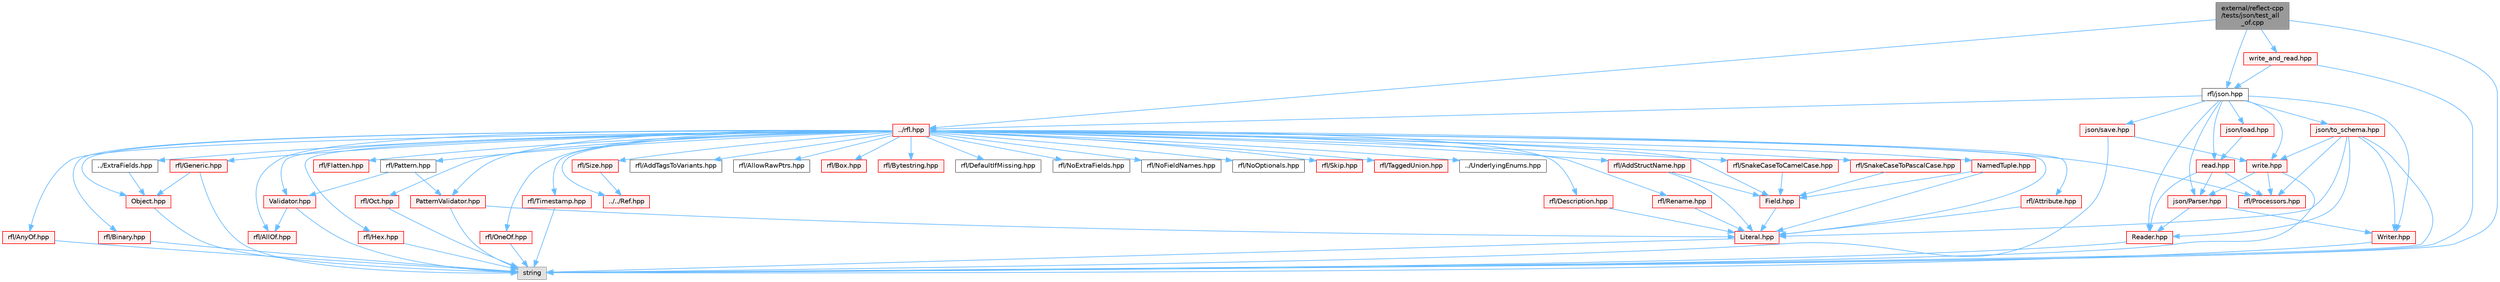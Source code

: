 digraph "external/reflect-cpp/tests/json/test_all_of.cpp"
{
 // LATEX_PDF_SIZE
  bgcolor="transparent";
  edge [fontname=Helvetica,fontsize=10,labelfontname=Helvetica,labelfontsize=10];
  node [fontname=Helvetica,fontsize=10,shape=box,height=0.2,width=0.4];
  Node1 [id="Node000001",label="external/reflect-cpp\l/tests/json/test_all\l_of.cpp",height=0.2,width=0.4,color="gray40", fillcolor="grey60", style="filled", fontcolor="black",tooltip=" "];
  Node1 -> Node2 [id="edge100_Node000001_Node000002",color="steelblue1",style="solid",tooltip=" "];
  Node2 [id="Node000002",label="rfl/json.hpp",height=0.2,width=0.4,color="grey40", fillcolor="white", style="filled",URL="$reflect-cpp_2include_2rfl_2json_8hpp.html",tooltip=" "];
  Node2 -> Node3 [id="edge101_Node000002_Node000003",color="steelblue1",style="solid",tooltip=" "];
  Node3 [id="Node000003",label="../rfl.hpp",height=0.2,width=0.4,color="red", fillcolor="#FFF0F0", style="filled",URL="$rfl_8hpp.html",tooltip=" "];
  Node3 -> Node4 [id="edge102_Node000003_Node000004",color="steelblue1",style="solid",tooltip=" "];
  Node4 [id="Node000004",label="rfl/AddStructName.hpp",height=0.2,width=0.4,color="red", fillcolor="#FFF0F0", style="filled",URL="$_add_struct_name_8hpp.html",tooltip=" "];
  Node4 -> Node6 [id="edge103_Node000004_Node000006",color="steelblue1",style="solid",tooltip=" "];
  Node6 [id="Node000006",label="Field.hpp",height=0.2,width=0.4,color="red", fillcolor="#FFF0F0", style="filled",URL="$_field_8hpp.html",tooltip=" "];
  Node6 -> Node11 [id="edge104_Node000006_Node000011",color="steelblue1",style="solid",tooltip=" "];
  Node11 [id="Node000011",label="Literal.hpp",height=0.2,width=0.4,color="red", fillcolor="#FFF0F0", style="filled",URL="$_literal_8hpp.html",tooltip=" "];
  Node11 -> Node15 [id="edge105_Node000011_Node000015",color="steelblue1",style="solid",tooltip=" "];
  Node15 [id="Node000015",label="string",height=0.2,width=0.4,color="grey60", fillcolor="#E0E0E0", style="filled",tooltip=" "];
  Node4 -> Node11 [id="edge106_Node000004_Node000011",color="steelblue1",style="solid",tooltip=" "];
  Node3 -> Node55 [id="edge107_Node000003_Node000055",color="steelblue1",style="solid",tooltip=" "];
  Node55 [id="Node000055",label="rfl/AddTagsToVariants.hpp",height=0.2,width=0.4,color="grey40", fillcolor="white", style="filled",URL="$_add_tags_to_variants_8hpp.html",tooltip=" "];
  Node3 -> Node56 [id="edge108_Node000003_Node000056",color="steelblue1",style="solid",tooltip=" "];
  Node56 [id="Node000056",label="rfl/AllOf.hpp",height=0.2,width=0.4,color="red", fillcolor="#FFF0F0", style="filled",URL="$_all_of_8hpp.html",tooltip=" "];
  Node3 -> Node65 [id="edge109_Node000003_Node000065",color="steelblue1",style="solid",tooltip=" "];
  Node65 [id="Node000065",label="rfl/AllowRawPtrs.hpp",height=0.2,width=0.4,color="grey40", fillcolor="white", style="filled",URL="$_allow_raw_ptrs_8hpp.html",tooltip=" "];
  Node3 -> Node66 [id="edge110_Node000003_Node000066",color="steelblue1",style="solid",tooltip=" "];
  Node66 [id="Node000066",label="rfl/AnyOf.hpp",height=0.2,width=0.4,color="red", fillcolor="#FFF0F0", style="filled",URL="$_any_of_8hpp.html",tooltip=" "];
  Node66 -> Node15 [id="edge111_Node000066_Node000015",color="steelblue1",style="solid",tooltip=" "];
  Node3 -> Node68 [id="edge112_Node000003_Node000068",color="steelblue1",style="solid",tooltip=" "];
  Node68 [id="Node000068",label="rfl/Attribute.hpp",height=0.2,width=0.4,color="red", fillcolor="#FFF0F0", style="filled",URL="$_attribute_8hpp.html",tooltip=" "];
  Node68 -> Node11 [id="edge113_Node000068_Node000011",color="steelblue1",style="solid",tooltip=" "];
  Node3 -> Node69 [id="edge114_Node000003_Node000069",color="steelblue1",style="solid",tooltip=" "];
  Node69 [id="Node000069",label="rfl/Binary.hpp",height=0.2,width=0.4,color="red", fillcolor="#FFF0F0", style="filled",URL="$_binary_8hpp.html",tooltip=" "];
  Node69 -> Node15 [id="edge115_Node000069_Node000015",color="steelblue1",style="solid",tooltip=" "];
  Node3 -> Node71 [id="edge116_Node000003_Node000071",color="steelblue1",style="solid",tooltip=" "];
  Node71 [id="Node000071",label="rfl/Box.hpp",height=0.2,width=0.4,color="red", fillcolor="#FFF0F0", style="filled",URL="$_box_8hpp.html",tooltip=" "];
  Node3 -> Node72 [id="edge117_Node000003_Node000072",color="steelblue1",style="solid",tooltip=" "];
  Node72 [id="Node000072",label="rfl/Bytestring.hpp",height=0.2,width=0.4,color="red", fillcolor="#FFF0F0", style="filled",URL="$_bytestring_8hpp.html",tooltip=" "];
  Node3 -> Node73 [id="edge118_Node000003_Node000073",color="steelblue1",style="solid",tooltip=" "];
  Node73 [id="Node000073",label="rfl/DefaultIfMissing.hpp",height=0.2,width=0.4,color="grey40", fillcolor="white", style="filled",URL="$_default_if_missing_8hpp.html",tooltip=" "];
  Node3 -> Node74 [id="edge119_Node000003_Node000074",color="steelblue1",style="solid",tooltip=" "];
  Node74 [id="Node000074",label="rfl/Description.hpp",height=0.2,width=0.4,color="red", fillcolor="#FFF0F0", style="filled",URL="$_description_8hpp.html",tooltip=" "];
  Node74 -> Node11 [id="edge120_Node000074_Node000011",color="steelblue1",style="solid",tooltip=" "];
  Node3 -> Node49 [id="edge121_Node000003_Node000049",color="steelblue1",style="solid",tooltip=" "];
  Node49 [id="Node000049",label="../ExtraFields.hpp",height=0.2,width=0.4,color="grey40", fillcolor="white", style="filled",URL="$_extra_fields_8hpp.html",tooltip=" "];
  Node49 -> Node50 [id="edge122_Node000049_Node000050",color="steelblue1",style="solid",tooltip=" "];
  Node50 [id="Node000050",label="Object.hpp",height=0.2,width=0.4,color="red", fillcolor="#FFF0F0", style="filled",URL="$_object_8hpp.html",tooltip=" "];
  Node50 -> Node15 [id="edge123_Node000050_Node000015",color="steelblue1",style="solid",tooltip=" "];
  Node3 -> Node6 [id="edge124_Node000003_Node000006",color="steelblue1",style="solid",tooltip=" "];
  Node3 -> Node75 [id="edge125_Node000003_Node000075",color="steelblue1",style="solid",tooltip=" "];
  Node75 [id="Node000075",label="rfl/Flatten.hpp",height=0.2,width=0.4,color="red", fillcolor="#FFF0F0", style="filled",URL="$_flatten_8hpp.html",tooltip=" "];
  Node3 -> Node76 [id="edge126_Node000003_Node000076",color="steelblue1",style="solid",tooltip=" "];
  Node76 [id="Node000076",label="rfl/Generic.hpp",height=0.2,width=0.4,color="red", fillcolor="#FFF0F0", style="filled",URL="$_generic_8hpp.html",tooltip=" "];
  Node76 -> Node15 [id="edge127_Node000076_Node000015",color="steelblue1",style="solid",tooltip=" "];
  Node76 -> Node50 [id="edge128_Node000076_Node000050",color="steelblue1",style="solid",tooltip=" "];
  Node3 -> Node78 [id="edge129_Node000003_Node000078",color="steelblue1",style="solid",tooltip=" "];
  Node78 [id="Node000078",label="rfl/Hex.hpp",height=0.2,width=0.4,color="red", fillcolor="#FFF0F0", style="filled",URL="$_hex_8hpp.html",tooltip=" "];
  Node78 -> Node15 [id="edge130_Node000078_Node000015",color="steelblue1",style="solid",tooltip=" "];
  Node3 -> Node11 [id="edge131_Node000003_Node000011",color="steelblue1",style="solid",tooltip=" "];
  Node3 -> Node43 [id="edge132_Node000003_Node000043",color="steelblue1",style="solid",tooltip=" "];
  Node43 [id="Node000043",label="NamedTuple.hpp",height=0.2,width=0.4,color="red", fillcolor="#FFF0F0", style="filled",URL="$_named_tuple_8hpp.html",tooltip=" "];
  Node43 -> Node6 [id="edge133_Node000043_Node000006",color="steelblue1",style="solid",tooltip=" "];
  Node43 -> Node11 [id="edge134_Node000043_Node000011",color="steelblue1",style="solid",tooltip=" "];
  Node3 -> Node79 [id="edge135_Node000003_Node000079",color="steelblue1",style="solid",tooltip=" "];
  Node79 [id="Node000079",label="rfl/NoExtraFields.hpp",height=0.2,width=0.4,color="grey40", fillcolor="white", style="filled",URL="$_no_extra_fields_8hpp.html",tooltip=" "];
  Node3 -> Node80 [id="edge136_Node000003_Node000080",color="steelblue1",style="solid",tooltip=" "];
  Node80 [id="Node000080",label="rfl/NoFieldNames.hpp",height=0.2,width=0.4,color="grey40", fillcolor="white", style="filled",URL="$_no_field_names_8hpp.html",tooltip=" "];
  Node3 -> Node81 [id="edge137_Node000003_Node000081",color="steelblue1",style="solid",tooltip=" "];
  Node81 [id="Node000081",label="rfl/NoOptionals.hpp",height=0.2,width=0.4,color="grey40", fillcolor="white", style="filled",URL="$_no_optionals_8hpp.html",tooltip=" "];
  Node3 -> Node50 [id="edge138_Node000003_Node000050",color="steelblue1",style="solid",tooltip=" "];
  Node3 -> Node82 [id="edge139_Node000003_Node000082",color="steelblue1",style="solid",tooltip=" "];
  Node82 [id="Node000082",label="rfl/Oct.hpp",height=0.2,width=0.4,color="red", fillcolor="#FFF0F0", style="filled",URL="$_oct_8hpp.html",tooltip=" "];
  Node82 -> Node15 [id="edge140_Node000082_Node000015",color="steelblue1",style="solid",tooltip=" "];
  Node3 -> Node84 [id="edge141_Node000003_Node000084",color="steelblue1",style="solid",tooltip=" "];
  Node84 [id="Node000084",label="rfl/OneOf.hpp",height=0.2,width=0.4,color="red", fillcolor="#FFF0F0", style="filled",URL="$_one_of_8hpp.html",tooltip=" "];
  Node84 -> Node15 [id="edge142_Node000084_Node000015",color="steelblue1",style="solid",tooltip=" "];
  Node3 -> Node85 [id="edge143_Node000003_Node000085",color="steelblue1",style="solid",tooltip=" "];
  Node85 [id="Node000085",label="rfl/Pattern.hpp",height=0.2,width=0.4,color="grey40", fillcolor="white", style="filled",URL="$_pattern_8hpp.html",tooltip=" "];
  Node85 -> Node86 [id="edge144_Node000085_Node000086",color="steelblue1",style="solid",tooltip=" "];
  Node86 [id="Node000086",label="PatternValidator.hpp",height=0.2,width=0.4,color="red", fillcolor="#FFF0F0", style="filled",URL="$_pattern_validator_8hpp.html",tooltip=" "];
  Node86 -> Node15 [id="edge145_Node000086_Node000015",color="steelblue1",style="solid",tooltip=" "];
  Node86 -> Node11 [id="edge146_Node000086_Node000011",color="steelblue1",style="solid",tooltip=" "];
  Node85 -> Node90 [id="edge147_Node000085_Node000090",color="steelblue1",style="solid",tooltip=" "];
  Node90 [id="Node000090",label="Validator.hpp",height=0.2,width=0.4,color="red", fillcolor="#FFF0F0", style="filled",URL="$_validator_8hpp.html",tooltip=" "];
  Node90 -> Node15 [id="edge148_Node000090_Node000015",color="steelblue1",style="solid",tooltip=" "];
  Node90 -> Node56 [id="edge149_Node000090_Node000056",color="steelblue1",style="solid",tooltip=" "];
  Node3 -> Node86 [id="edge150_Node000003_Node000086",color="steelblue1",style="solid",tooltip=" "];
  Node3 -> Node92 [id="edge151_Node000003_Node000092",color="steelblue1",style="solid",tooltip=" "];
  Node92 [id="Node000092",label="rfl/Processors.hpp",height=0.2,width=0.4,color="red", fillcolor="#FFF0F0", style="filled",URL="$_processors_8hpp.html",tooltip=" "];
  Node3 -> Node59 [id="edge152_Node000003_Node000059",color="steelblue1",style="solid",tooltip=" "];
  Node59 [id="Node000059",label="../../Ref.hpp",height=0.2,width=0.4,color="red", fillcolor="#FFF0F0", style="filled",URL="$_ref_8hpp.html",tooltip=" "];
  Node3 -> Node101 [id="edge153_Node000003_Node000101",color="steelblue1",style="solid",tooltip=" "];
  Node101 [id="Node000101",label="rfl/Rename.hpp",height=0.2,width=0.4,color="red", fillcolor="#FFF0F0", style="filled",URL="$_rename_8hpp.html",tooltip=" "];
  Node101 -> Node11 [id="edge154_Node000101_Node000011",color="steelblue1",style="solid",tooltip=" "];
  Node3 -> Node102 [id="edge155_Node000003_Node000102",color="steelblue1",style="solid",tooltip=" "];
  Node102 [id="Node000102",label="rfl/Size.hpp",height=0.2,width=0.4,color="red", fillcolor="#FFF0F0", style="filled",URL="$_size_8hpp.html",tooltip=" "];
  Node102 -> Node59 [id="edge156_Node000102_Node000059",color="steelblue1",style="solid",tooltip=" "];
  Node3 -> Node103 [id="edge157_Node000003_Node000103",color="steelblue1",style="solid",tooltip=" "];
  Node103 [id="Node000103",label="rfl/Skip.hpp",height=0.2,width=0.4,color="red", fillcolor="#FFF0F0", style="filled",URL="$_skip_8hpp.html",tooltip=" "];
  Node3 -> Node105 [id="edge158_Node000003_Node000105",color="steelblue1",style="solid",tooltip=" "];
  Node105 [id="Node000105",label="rfl/SnakeCaseToCamelCase.hpp",height=0.2,width=0.4,color="red", fillcolor="#FFF0F0", style="filled",URL="$_snake_case_to_camel_case_8hpp.html",tooltip=" "];
  Node105 -> Node6 [id="edge159_Node000105_Node000006",color="steelblue1",style="solid",tooltip=" "];
  Node3 -> Node108 [id="edge160_Node000003_Node000108",color="steelblue1",style="solid",tooltip=" "];
  Node108 [id="Node000108",label="rfl/SnakeCaseToPascalCase.hpp",height=0.2,width=0.4,color="red", fillcolor="#FFF0F0", style="filled",URL="$_snake_case_to_pascal_case_8hpp.html",tooltip=" "];
  Node108 -> Node6 [id="edge161_Node000108_Node000006",color="steelblue1",style="solid",tooltip=" "];
  Node3 -> Node109 [id="edge162_Node000003_Node000109",color="steelblue1",style="solid",tooltip=" "];
  Node109 [id="Node000109",label="rfl/TaggedUnion.hpp",height=0.2,width=0.4,color="red", fillcolor="#FFF0F0", style="filled",URL="$_tagged_union_8hpp.html",tooltip=" "];
  Node3 -> Node151 [id="edge163_Node000003_Node000151",color="steelblue1",style="solid",tooltip=" "];
  Node151 [id="Node000151",label="rfl/Timestamp.hpp",height=0.2,width=0.4,color="red", fillcolor="#FFF0F0", style="filled",URL="$_timestamp_8hpp.html",tooltip=" "];
  Node151 -> Node15 [id="edge164_Node000151_Node000015",color="steelblue1",style="solid",tooltip=" "];
  Node3 -> Node100 [id="edge165_Node000003_Node000100",color="steelblue1",style="solid",tooltip=" "];
  Node100 [id="Node000100",label="../UnderlyingEnums.hpp",height=0.2,width=0.4,color="grey40", fillcolor="white", style="filled",URL="$_underlying_enums_8hpp.html",tooltip=" "];
  Node3 -> Node90 [id="edge166_Node000003_Node000090",color="steelblue1",style="solid",tooltip=" "];
  Node2 -> Node297 [id="edge167_Node000002_Node000297",color="steelblue1",style="solid",tooltip=" "];
  Node297 [id="Node000297",label="json/Parser.hpp",height=0.2,width=0.4,color="red", fillcolor="#FFF0F0", style="filled",URL="$json_2_parser_8hpp.html",tooltip=" "];
  Node297 -> Node298 [id="edge168_Node000297_Node000298",color="steelblue1",style="solid",tooltip=" "];
  Node298 [id="Node000298",label="Reader.hpp",height=0.2,width=0.4,color="red", fillcolor="#FFF0F0", style="filled",URL="$json_2_reader_8hpp.html",tooltip=" "];
  Node298 -> Node15 [id="edge169_Node000298_Node000015",color="steelblue1",style="solid",tooltip=" "];
  Node297 -> Node440 [id="edge170_Node000297_Node000440",color="steelblue1",style="solid",tooltip=" "];
  Node440 [id="Node000440",label="Writer.hpp",height=0.2,width=0.4,color="red", fillcolor="#FFF0F0", style="filled",URL="$json_2_writer_8hpp.html",tooltip=" "];
  Node440 -> Node15 [id="edge171_Node000440_Node000015",color="steelblue1",style="solid",tooltip=" "];
  Node2 -> Node298 [id="edge172_Node000002_Node000298",color="steelblue1",style="solid",tooltip=" "];
  Node2 -> Node440 [id="edge173_Node000002_Node000440",color="steelblue1",style="solid",tooltip=" "];
  Node2 -> Node441 [id="edge174_Node000002_Node000441",color="steelblue1",style="solid",tooltip=" "];
  Node441 [id="Node000441",label="json/load.hpp",height=0.2,width=0.4,color="red", fillcolor="#FFF0F0", style="filled",URL="$json_2load_8hpp.html",tooltip=" "];
  Node441 -> Node444 [id="edge175_Node000441_Node000444",color="steelblue1",style="solid",tooltip=" "];
  Node444 [id="Node000444",label="read.hpp",height=0.2,width=0.4,color="red", fillcolor="#FFF0F0", style="filled",URL="$json_2read_8hpp.html",tooltip=" "];
  Node444 -> Node92 [id="edge176_Node000444_Node000092",color="steelblue1",style="solid",tooltip=" "];
  Node444 -> Node297 [id="edge177_Node000444_Node000297",color="steelblue1",style="solid",tooltip=" "];
  Node444 -> Node298 [id="edge178_Node000444_Node000298",color="steelblue1",style="solid",tooltip=" "];
  Node2 -> Node444 [id="edge179_Node000002_Node000444",color="steelblue1",style="solid",tooltip=" "];
  Node2 -> Node445 [id="edge180_Node000002_Node000445",color="steelblue1",style="solid",tooltip=" "];
  Node445 [id="Node000445",label="json/save.hpp",height=0.2,width=0.4,color="red", fillcolor="#FFF0F0", style="filled",URL="$json_2save_8hpp.html",tooltip=" "];
  Node445 -> Node15 [id="edge181_Node000445_Node000015",color="steelblue1",style="solid",tooltip=" "];
  Node445 -> Node447 [id="edge182_Node000445_Node000447",color="steelblue1",style="solid",tooltip=" "];
  Node447 [id="Node000447",label="write.hpp",height=0.2,width=0.4,color="red", fillcolor="#FFF0F0", style="filled",URL="$json_2write_8hpp.html",tooltip=" "];
  Node447 -> Node15 [id="edge183_Node000447_Node000015",color="steelblue1",style="solid",tooltip=" "];
  Node447 -> Node92 [id="edge184_Node000447_Node000092",color="steelblue1",style="solid",tooltip=" "];
  Node447 -> Node297 [id="edge185_Node000447_Node000297",color="steelblue1",style="solid",tooltip=" "];
  Node2 -> Node448 [id="edge186_Node000002_Node000448",color="steelblue1",style="solid",tooltip=" "];
  Node448 [id="Node000448",label="json/to_schema.hpp",height=0.2,width=0.4,color="red", fillcolor="#FFF0F0", style="filled",URL="$json_2to__schema_8hpp.html",tooltip=" "];
  Node448 -> Node15 [id="edge187_Node000448_Node000015",color="steelblue1",style="solid",tooltip=" "];
  Node448 -> Node11 [id="edge188_Node000448_Node000011",color="steelblue1",style="solid",tooltip=" "];
  Node448 -> Node92 [id="edge189_Node000448_Node000092",color="steelblue1",style="solid",tooltip=" "];
  Node448 -> Node298 [id="edge190_Node000448_Node000298",color="steelblue1",style="solid",tooltip=" "];
  Node448 -> Node440 [id="edge191_Node000448_Node000440",color="steelblue1",style="solid",tooltip=" "];
  Node448 -> Node447 [id="edge192_Node000448_Node000447",color="steelblue1",style="solid",tooltip=" "];
  Node2 -> Node447 [id="edge193_Node000002_Node000447",color="steelblue1",style="solid",tooltip=" "];
  Node1 -> Node15 [id="edge194_Node000001_Node000015",color="steelblue1",style="solid",tooltip=" "];
  Node1 -> Node3 [id="edge195_Node000001_Node000003",color="steelblue1",style="solid",tooltip=" "];
  Node1 -> Node453 [id="edge196_Node000001_Node000453",color="steelblue1",style="solid",tooltip=" "];
  Node453 [id="Node000453",label="write_and_read.hpp",height=0.2,width=0.4,color="red", fillcolor="#FFF0F0", style="filled",URL="$json_2write__and__read_8hpp.html",tooltip=" "];
  Node453 -> Node2 [id="edge197_Node000453_Node000002",color="steelblue1",style="solid",tooltip=" "];
  Node453 -> Node15 [id="edge198_Node000453_Node000015",color="steelblue1",style="solid",tooltip=" "];
}

